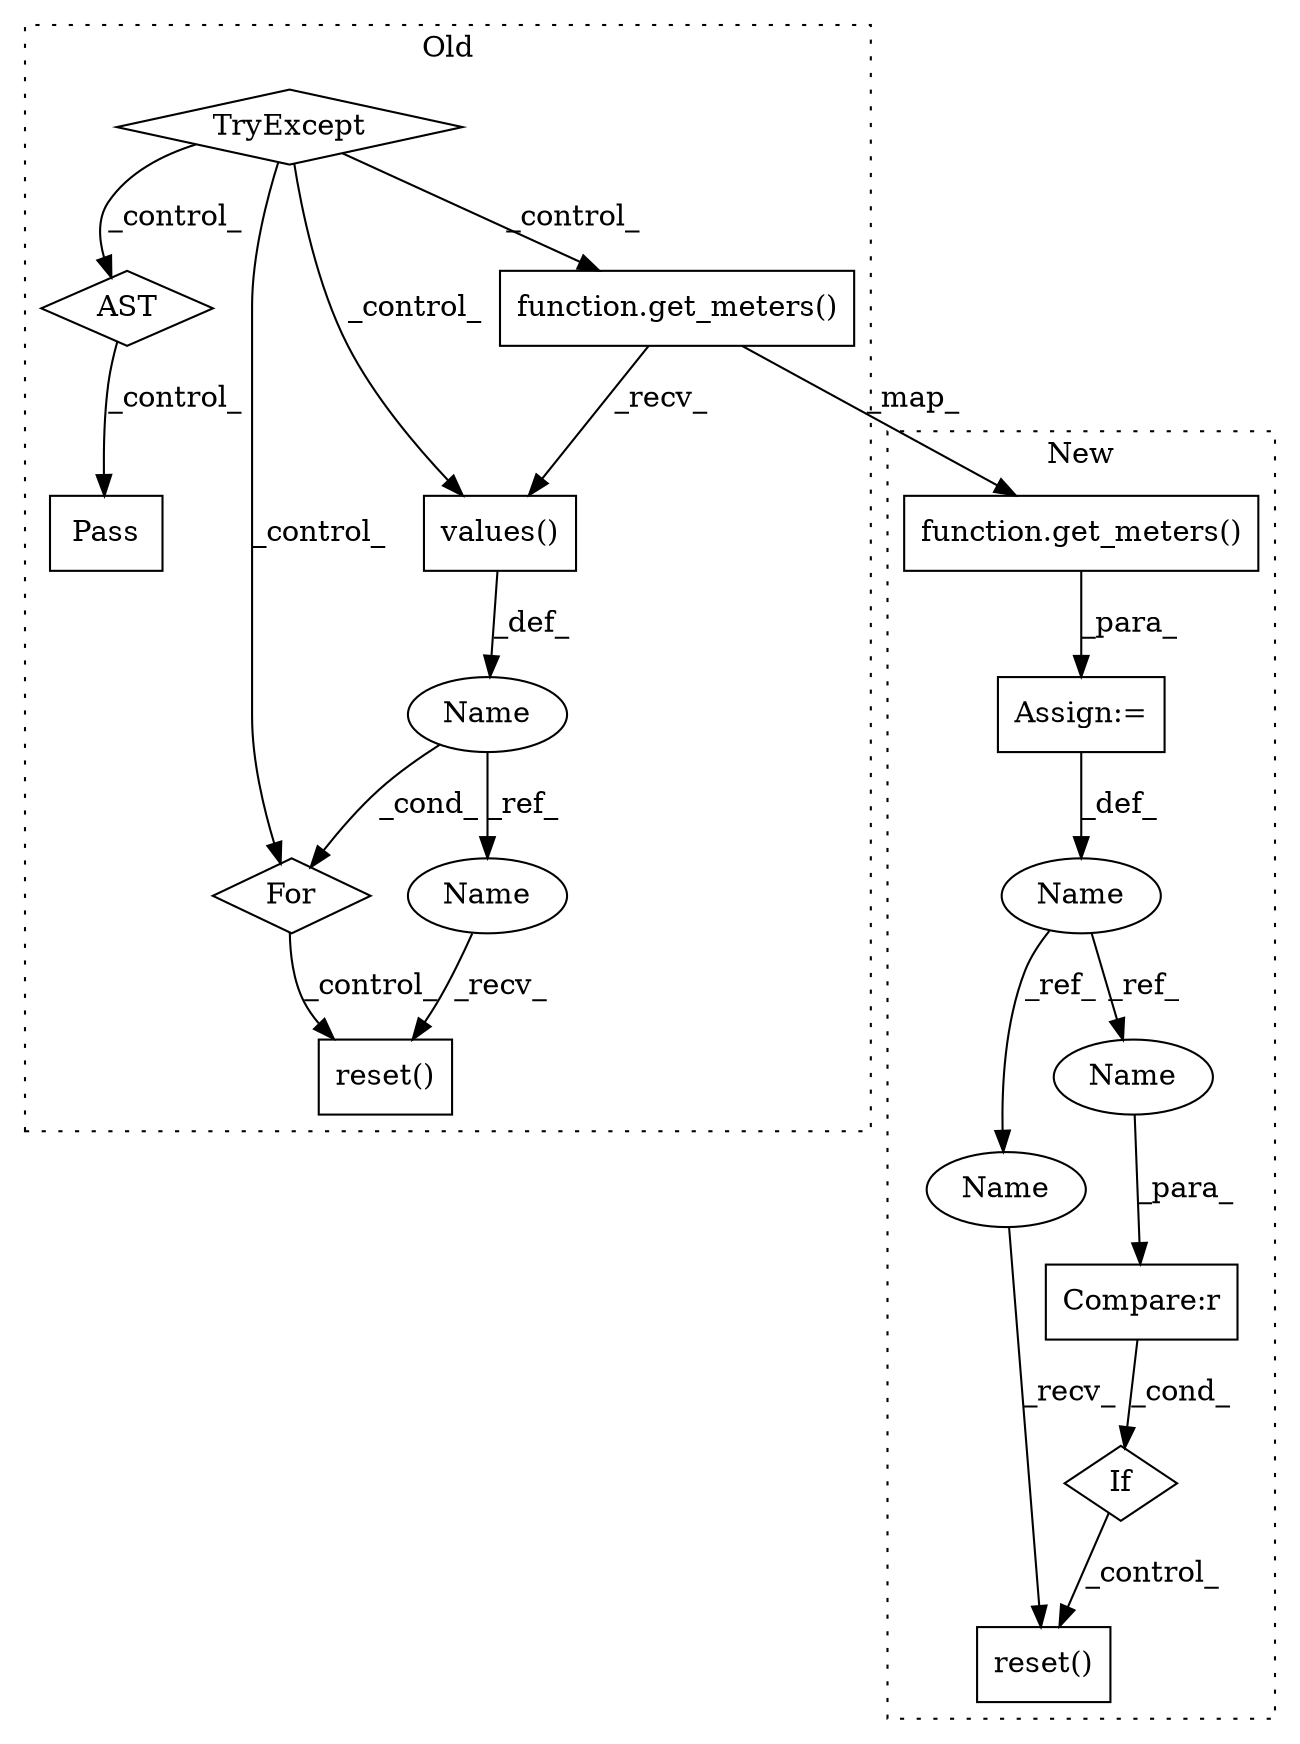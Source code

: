 digraph G {
subgraph cluster0 {
1 [label="TryExcept" a="71" s="6070" l="13" shape="diamond"];
3 [label="AST" a="2" s="6153,0" l="7,0" shape="diamond"];
4 [label="Pass" a="62" s="6178" l="4" shape="box"];
6 [label="values()" a="75" s="6096" l="25" shape="box"];
8 [label="reset()" a="75" s="6135" l="13" shape="box"];
9 [label="Name" a="87" s="6087" l="5" shape="ellipse"];
11 [label="For" a="107" s="6083,6121" l="4,14" shape="diamond"];
14 [label="function.get_meters()" a="75" s="6096,6111" l="11,1" shape="box"];
17 [label="Name" a="87" s="6135" l="5" shape="ellipse"];
label = "Old";
style="dotted";
}
subgraph cluster1 {
2 [label="reset()" a="75" s="6180" l="14" shape="box"];
5 [label="If" a="96" s="6149" l="3" shape="diamond"];
7 [label="Compare:r" a="40" s="6152" l="18" shape="box"];
10 [label="Name" a="87" s="6119" l="6" shape="ellipse"];
12 [label="Assign:=" a="68" s="6125" l="3" shape="box"];
13 [label="function.get_meters()" a="75" s="6128,6143" l="11,1" shape="box"];
15 [label="Name" a="87" s="6180" l="6" shape="ellipse"];
16 [label="Name" a="87" s="6152" l="6" shape="ellipse"];
label = "New";
style="dotted";
}
1 -> 3 [label="_control_"];
1 -> 6 [label="_control_"];
1 -> 11 [label="_control_"];
1 -> 14 [label="_control_"];
3 -> 4 [label="_control_"];
5 -> 2 [label="_control_"];
6 -> 9 [label="_def_"];
7 -> 5 [label="_cond_"];
9 -> 17 [label="_ref_"];
9 -> 11 [label="_cond_"];
10 -> 15 [label="_ref_"];
10 -> 16 [label="_ref_"];
11 -> 8 [label="_control_"];
12 -> 10 [label="_def_"];
13 -> 12 [label="_para_"];
14 -> 13 [label="_map_"];
14 -> 6 [label="_recv_"];
15 -> 2 [label="_recv_"];
16 -> 7 [label="_para_"];
17 -> 8 [label="_recv_"];
}